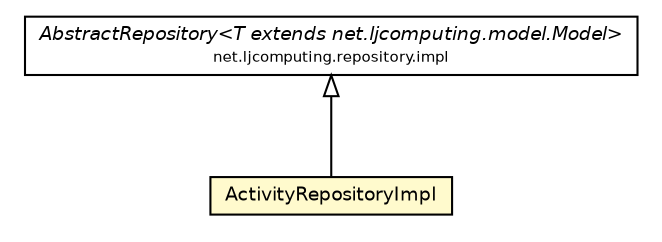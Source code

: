 #!/usr/local/bin/dot
#
# Class diagram 
# Generated by UMLGraph version R5_6 (http://www.umlgraph.org/)
#

digraph G {
	edge [fontname="Helvetica",fontsize=10,labelfontname="Helvetica",labelfontsize=10];
	node [fontname="Helvetica",fontsize=10,shape=plaintext];
	nodesep=0.25;
	ranksep=0.5;
	// net.ljcomputing.sr.repository.impl.ActivityRepositoryImpl
	c50 [label=<<table title="net.ljcomputing.sr.repository.impl.ActivityRepositoryImpl" border="0" cellborder="1" cellspacing="0" cellpadding="2" port="p" bgcolor="lemonChiffon" href="./ActivityRepositoryImpl.html">
		<tr><td><table border="0" cellspacing="0" cellpadding="1">
<tr><td align="center" balign="center"> ActivityRepositoryImpl </td></tr>
		</table></td></tr>
		</table>>, URL="./ActivityRepositoryImpl.html", fontname="Helvetica", fontcolor="black", fontsize=9.0];
	//net.ljcomputing.sr.repository.impl.ActivityRepositoryImpl extends net.ljcomputing.repository.impl.AbstractRepository<net.ljcomputing.sr.model.Activity>
	c58:p -> c50:p [dir=back,arrowtail=empty];
	// net.ljcomputing.repository.impl.AbstractRepository<T extends net.ljcomputing.model.Model>
	c58 [label=<<table title="net.ljcomputing.repository.impl.AbstractRepository" border="0" cellborder="1" cellspacing="0" cellpadding="2" port="p" href="http://java.sun.com/j2se/1.4.2/docs/api/net/ljcomputing/repository/impl/AbstractRepository.html">
		<tr><td><table border="0" cellspacing="0" cellpadding="1">
<tr><td align="center" balign="center"><font face="Helvetica-Oblique"> AbstractRepository&lt;T extends net.ljcomputing.model.Model&gt; </font></td></tr>
<tr><td align="center" balign="center"><font point-size="7.0"> net.ljcomputing.repository.impl </font></td></tr>
		</table></td></tr>
		</table>>, URL="http://java.sun.com/j2se/1.4.2/docs/api/net/ljcomputing/repository/impl/AbstractRepository.html", fontname="Helvetica", fontcolor="black", fontsize=9.0];
}

